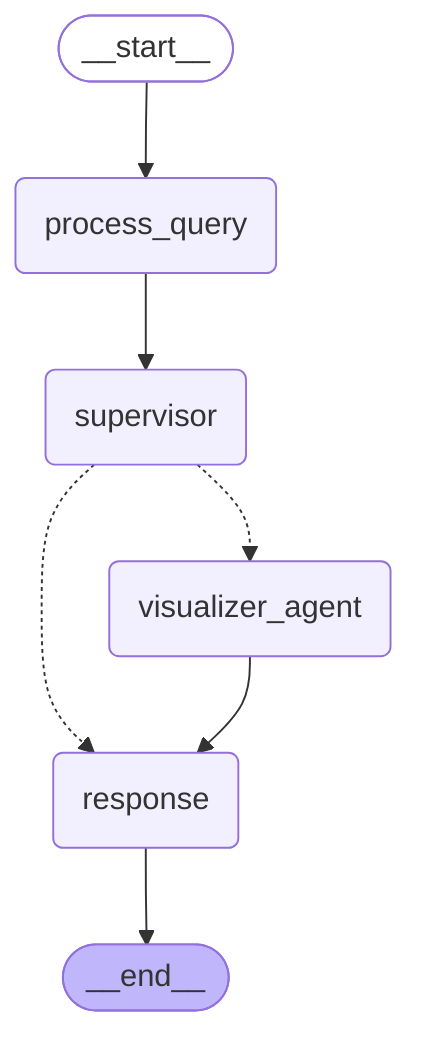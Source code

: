---
config:
  flowchart:
    curve: basis
---
graph TD;
	__start__([<p>__start__</p>]):::first
	process_query(process_query)
	supervisor(supervisor)
	response(response)
	visualizer_agent(visualizer_agent)
	__end__([<p>__end__</p>]):::last
	__start__ --> process_query;
	process_query --> supervisor;
	supervisor -.-> response;
	supervisor -.-> visualizer_agent;
	visualizer_agent --> response;
	response --> __end__;
	classDef default fill:#f2f0ff,line-height:1.2
	classDef first fill-opacity:0
	classDef last fill:#bfb6fc